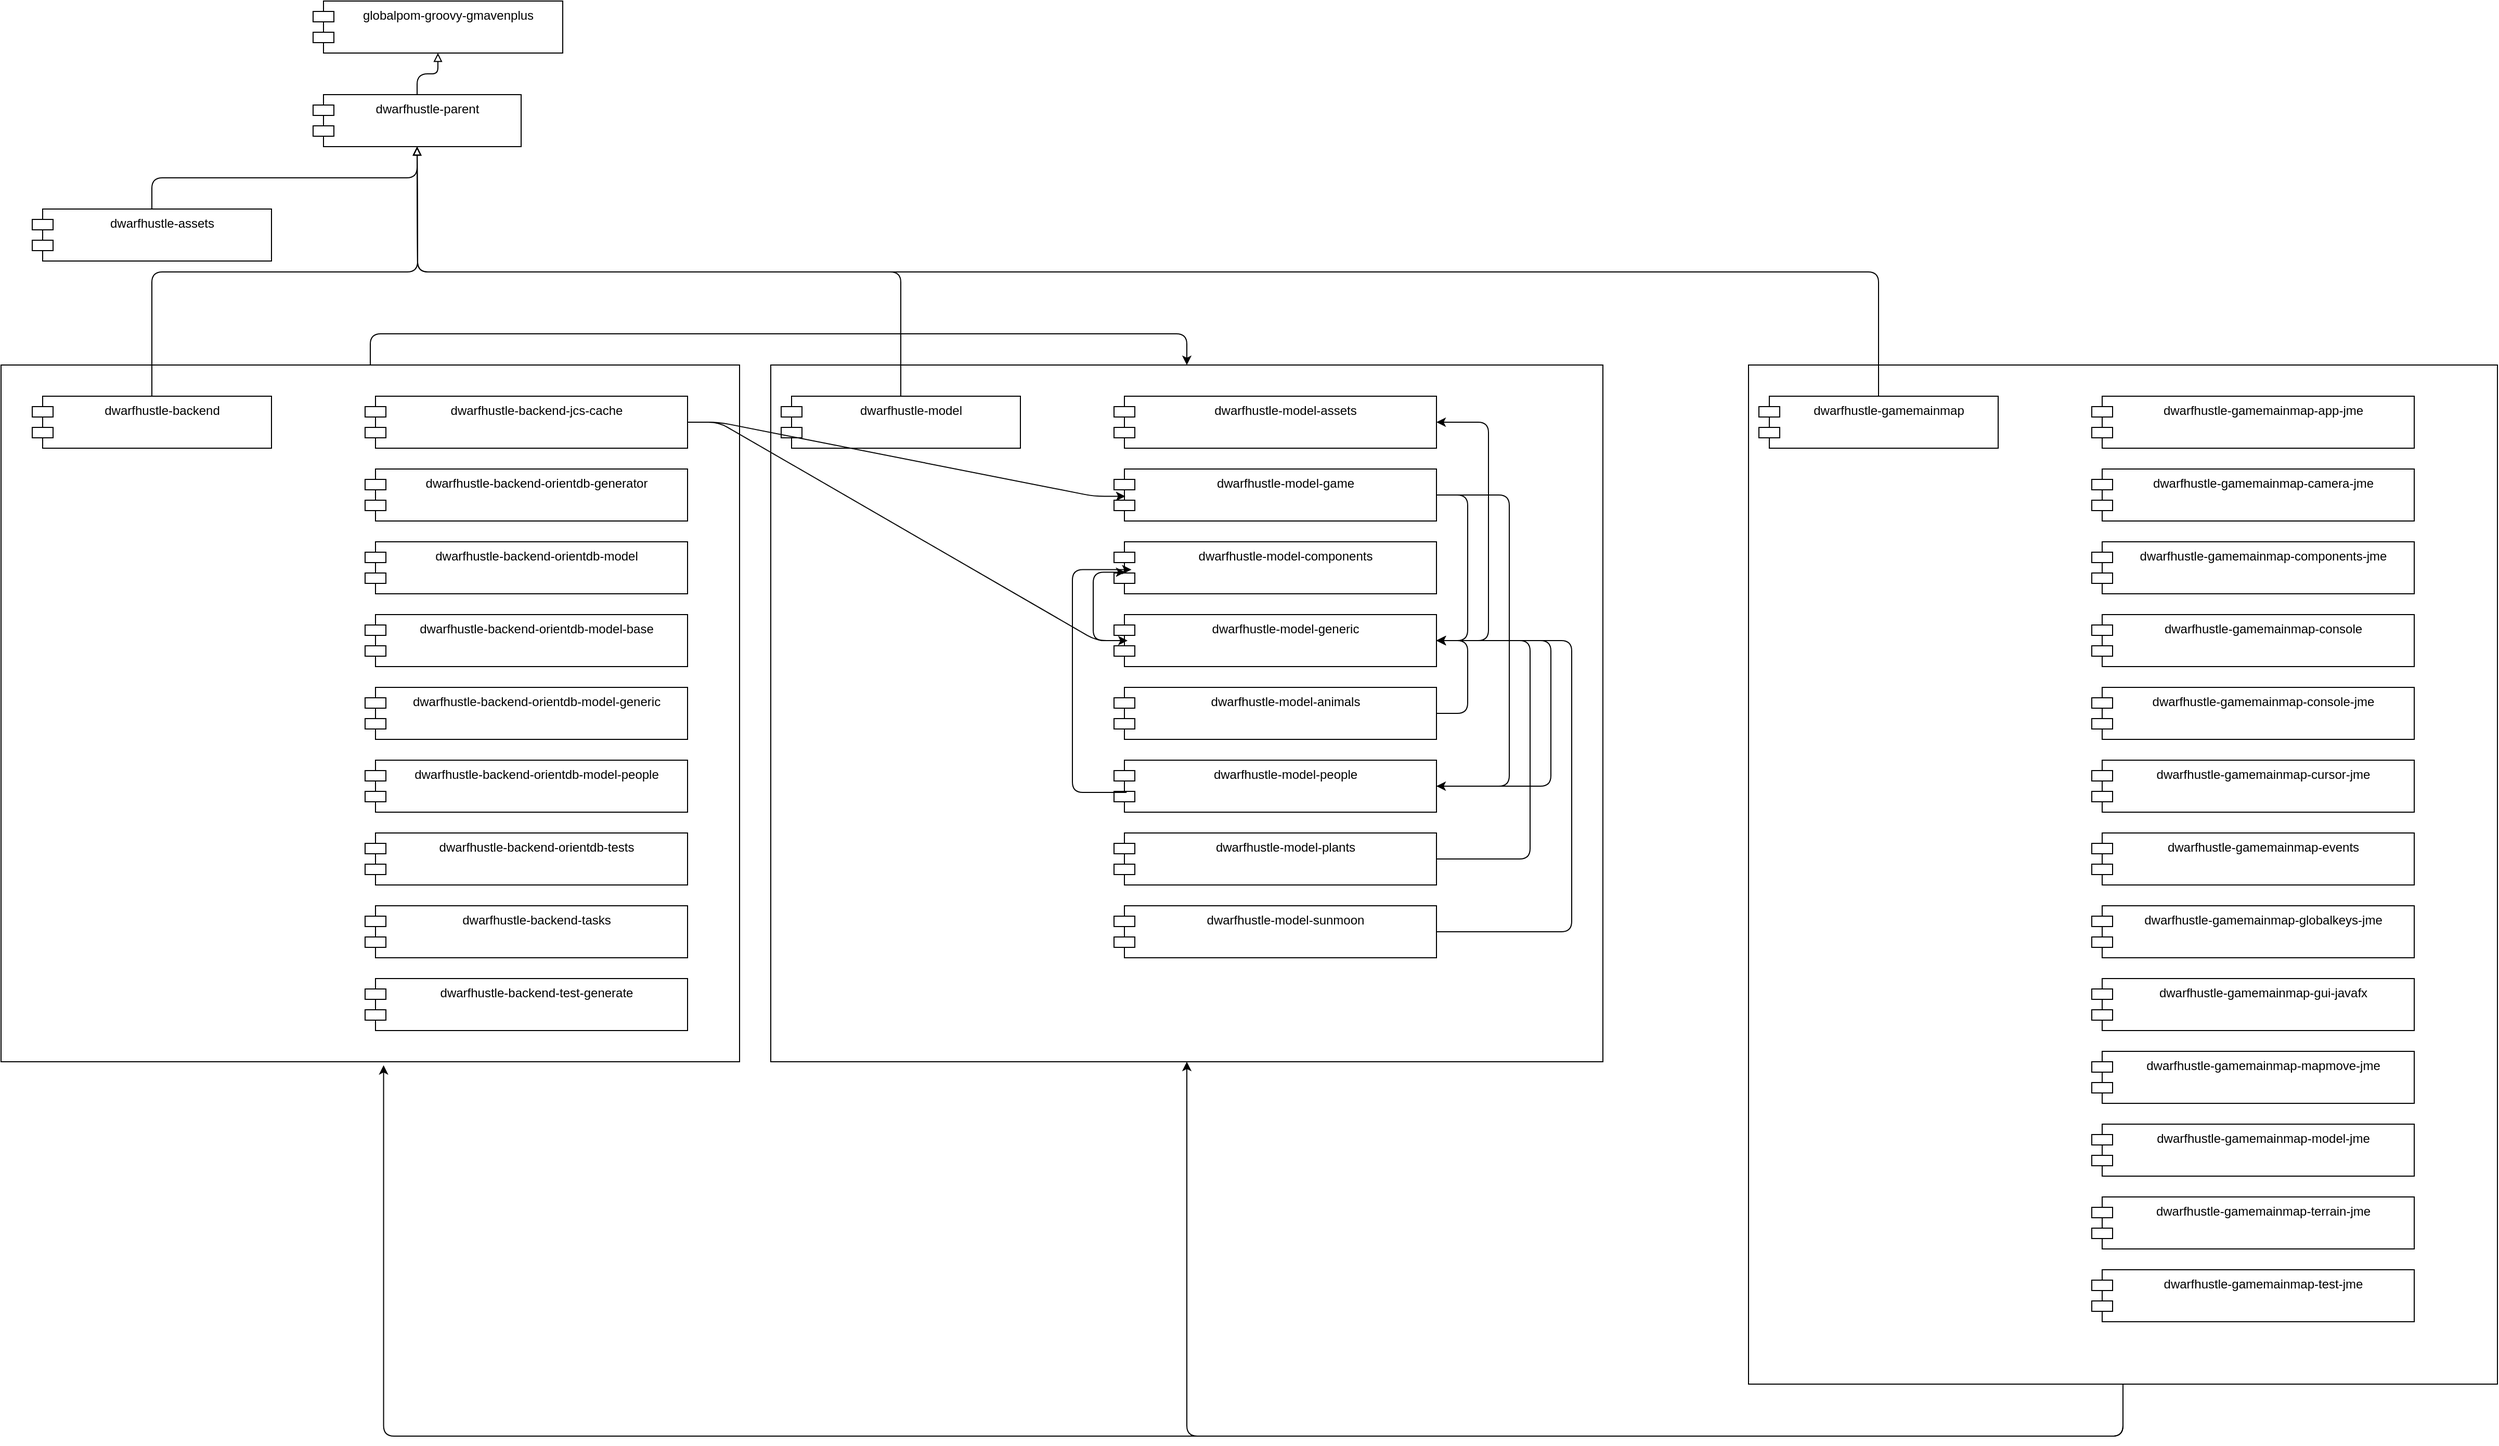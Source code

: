 <mxfile version="14.1.4" type="github">
  <diagram id="uKU9A1B13DeepLOjT6Cy" name="Page-1">
    <mxGraphModel dx="2027" dy="1278" grid="1" gridSize="10" guides="1" tooltips="1" connect="1" arrows="1" fold="1" page="1" pageScale="1" pageWidth="850" pageHeight="1100" math="0" shadow="0">
      <root>
        <mxCell id="0" />
        <mxCell id="1" parent="0" />
        <mxCell id="nYNFxhxVLeYU1pLjJmcj-56" value="" style="rounded=0;whiteSpace=wrap;html=1;" vertex="1" parent="1">
          <mxGeometry x="1700" y="420" width="720" height="980" as="geometry" />
        </mxCell>
        <mxCell id="nYNFxhxVLeYU1pLjJmcj-55" value="" style="rounded=0;whiteSpace=wrap;html=1;" vertex="1" parent="1">
          <mxGeometry x="760" y="420" width="800" height="670" as="geometry" />
        </mxCell>
        <mxCell id="nYNFxhxVLeYU1pLjJmcj-54" value="" style="rounded=0;whiteSpace=wrap;html=1;" vertex="1" parent="1">
          <mxGeometry x="20" y="420" width="710" height="670" as="geometry" />
        </mxCell>
        <mxCell id="nYNFxhxVLeYU1pLjJmcj-1" value="globalpom-groovy-gmavenplus" style="shape=module;align=left;spacingLeft=20;align=center;verticalAlign=top;" vertex="1" parent="1">
          <mxGeometry x="320" y="70" width="240" height="50" as="geometry" />
        </mxCell>
        <mxCell id="nYNFxhxVLeYU1pLjJmcj-2" value="dwarfhustle-parent" style="shape=module;align=left;spacingLeft=20;align=center;verticalAlign=top;" vertex="1" parent="1">
          <mxGeometry x="320" y="160" width="200" height="50" as="geometry" />
        </mxCell>
        <mxCell id="nYNFxhxVLeYU1pLjJmcj-3" value="dwarfhustle-assets" style="shape=module;align=left;spacingLeft=20;align=center;verticalAlign=top;" vertex="1" parent="1">
          <mxGeometry x="50" y="270" width="230" height="50" as="geometry" />
        </mxCell>
        <mxCell id="nYNFxhxVLeYU1pLjJmcj-4" value="dwarfhustle-backend" style="shape=module;align=left;spacingLeft=20;align=center;verticalAlign=top;" vertex="1" parent="1">
          <mxGeometry x="50" y="450" width="230" height="50" as="geometry" />
        </mxCell>
        <mxCell id="nYNFxhxVLeYU1pLjJmcj-5" value="dwarfhustle-model" style="shape=module;align=left;spacingLeft=20;align=center;verticalAlign=top;" vertex="1" parent="1">
          <mxGeometry x="770" y="450" width="230" height="50" as="geometry" />
        </mxCell>
        <mxCell id="nYNFxhxVLeYU1pLjJmcj-6" value="dwarfhustle-backend-jcs-cache" style="shape=module;align=left;spacingLeft=20;align=center;verticalAlign=top;" vertex="1" parent="1">
          <mxGeometry x="370" y="450" width="310" height="50" as="geometry" />
        </mxCell>
        <mxCell id="nYNFxhxVLeYU1pLjJmcj-7" value="dwarfhustle-backend-orientdb-generator" style="shape=module;align=left;spacingLeft=20;align=center;verticalAlign=top;" vertex="1" parent="1">
          <mxGeometry x="370" y="520" width="310" height="50" as="geometry" />
        </mxCell>
        <mxCell id="nYNFxhxVLeYU1pLjJmcj-8" value="dwarfhustle-backend-orientdb-model" style="shape=module;align=left;spacingLeft=20;align=center;verticalAlign=top;" vertex="1" parent="1">
          <mxGeometry x="370" y="590" width="310" height="50" as="geometry" />
        </mxCell>
        <mxCell id="nYNFxhxVLeYU1pLjJmcj-9" value="dwarfhustle-backend-orientdb-model-base" style="shape=module;align=left;spacingLeft=20;align=center;verticalAlign=top;" vertex="1" parent="1">
          <mxGeometry x="370" y="660" width="310" height="50" as="geometry" />
        </mxCell>
        <mxCell id="nYNFxhxVLeYU1pLjJmcj-10" value="dwarfhustle-backend-orientdb-model-generic" style="shape=module;align=left;spacingLeft=20;align=center;verticalAlign=top;" vertex="1" parent="1">
          <mxGeometry x="370" y="730" width="310" height="50" as="geometry" />
        </mxCell>
        <mxCell id="nYNFxhxVLeYU1pLjJmcj-11" value="dwarfhustle-backend-orientdb-model-people" style="shape=module;align=left;spacingLeft=20;align=center;verticalAlign=top;" vertex="1" parent="1">
          <mxGeometry x="370" y="800" width="310" height="50" as="geometry" />
        </mxCell>
        <mxCell id="nYNFxhxVLeYU1pLjJmcj-12" value="dwarfhustle-backend-orientdb-tests" style="shape=module;align=left;spacingLeft=20;align=center;verticalAlign=top;" vertex="1" parent="1">
          <mxGeometry x="370" y="870" width="310" height="50" as="geometry" />
        </mxCell>
        <mxCell id="nYNFxhxVLeYU1pLjJmcj-13" value="dwarfhustle-backend-tasks" style="shape=module;align=left;spacingLeft=20;align=center;verticalAlign=top;" vertex="1" parent="1">
          <mxGeometry x="370" y="940" width="310" height="50" as="geometry" />
        </mxCell>
        <mxCell id="nYNFxhxVLeYU1pLjJmcj-14" value="dwarfhustle-backend-test-generate" style="shape=module;align=left;spacingLeft=20;align=center;verticalAlign=top;" vertex="1" parent="1">
          <mxGeometry x="370" y="1010" width="310" height="50" as="geometry" />
        </mxCell>
        <mxCell id="nYNFxhxVLeYU1pLjJmcj-15" value="dwarfhustle-model-assets" style="shape=module;align=left;spacingLeft=20;align=center;verticalAlign=top;" vertex="1" parent="1">
          <mxGeometry x="1090" y="450" width="310" height="50" as="geometry" />
        </mxCell>
        <mxCell id="nYNFxhxVLeYU1pLjJmcj-16" value="dwarfhustle-model-game" style="shape=module;align=left;spacingLeft=20;align=center;verticalAlign=top;" vertex="1" parent="1">
          <mxGeometry x="1090" y="520" width="310" height="50" as="geometry" />
        </mxCell>
        <mxCell id="nYNFxhxVLeYU1pLjJmcj-17" value="dwarfhustle-model-components" style="shape=module;align=left;spacingLeft=20;align=center;verticalAlign=top;" vertex="1" parent="1">
          <mxGeometry x="1090" y="590" width="310" height="50" as="geometry" />
        </mxCell>
        <mxCell id="nYNFxhxVLeYU1pLjJmcj-18" value="dwarfhustle-model-generic" style="shape=module;align=left;spacingLeft=20;align=center;verticalAlign=top;" vertex="1" parent="1">
          <mxGeometry x="1090" y="660" width="310" height="50" as="geometry" />
        </mxCell>
        <mxCell id="nYNFxhxVLeYU1pLjJmcj-19" value="dwarfhustle-model-animals" style="shape=module;align=left;spacingLeft=20;align=center;verticalAlign=top;" vertex="1" parent="1">
          <mxGeometry x="1090" y="730" width="310" height="50" as="geometry" />
        </mxCell>
        <mxCell id="nYNFxhxVLeYU1pLjJmcj-20" value="dwarfhustle-model-people" style="shape=module;align=left;spacingLeft=20;align=center;verticalAlign=top;" vertex="1" parent="1">
          <mxGeometry x="1090" y="800" width="310" height="50" as="geometry" />
        </mxCell>
        <mxCell id="nYNFxhxVLeYU1pLjJmcj-21" value="dwarfhustle-model-plants" style="shape=module;align=left;spacingLeft=20;align=center;verticalAlign=top;" vertex="1" parent="1">
          <mxGeometry x="1090" y="870" width="310" height="50" as="geometry" />
        </mxCell>
        <mxCell id="nYNFxhxVLeYU1pLjJmcj-22" value="dwarfhustle-model-sunmoon" style="shape=module;align=left;spacingLeft=20;align=center;verticalAlign=top;" vertex="1" parent="1">
          <mxGeometry x="1090" y="940" width="310" height="50" as="geometry" />
        </mxCell>
        <mxCell id="nYNFxhxVLeYU1pLjJmcj-23" value="dwarfhustle-gamemainmap" style="shape=module;align=left;spacingLeft=20;align=center;verticalAlign=top;" vertex="1" parent="1">
          <mxGeometry x="1710" y="450" width="230" height="50" as="geometry" />
        </mxCell>
        <mxCell id="nYNFxhxVLeYU1pLjJmcj-24" value="dwarfhustle-gamemainmap-app-jme" style="shape=module;align=left;spacingLeft=20;align=center;verticalAlign=top;" vertex="1" parent="1">
          <mxGeometry x="2030" y="450" width="310" height="50" as="geometry" />
        </mxCell>
        <mxCell id="nYNFxhxVLeYU1pLjJmcj-25" value="dwarfhustle-gamemainmap-camera-jme" style="shape=module;align=left;spacingLeft=20;align=center;verticalAlign=top;" vertex="1" parent="1">
          <mxGeometry x="2030" y="520" width="310" height="50" as="geometry" />
        </mxCell>
        <mxCell id="nYNFxhxVLeYU1pLjJmcj-26" value="dwarfhustle-gamemainmap-components-jme" style="shape=module;align=left;spacingLeft=20;align=center;verticalAlign=top;" vertex="1" parent="1">
          <mxGeometry x="2030" y="590" width="310" height="50" as="geometry" />
        </mxCell>
        <mxCell id="nYNFxhxVLeYU1pLjJmcj-27" value="dwarfhustle-gamemainmap-console" style="shape=module;align=left;spacingLeft=20;align=center;verticalAlign=top;" vertex="1" parent="1">
          <mxGeometry x="2030" y="660" width="310" height="50" as="geometry" />
        </mxCell>
        <mxCell id="nYNFxhxVLeYU1pLjJmcj-28" value="dwarfhustle-gamemainmap-console-jme" style="shape=module;align=left;spacingLeft=20;align=center;verticalAlign=top;" vertex="1" parent="1">
          <mxGeometry x="2030" y="730" width="310" height="50" as="geometry" />
        </mxCell>
        <mxCell id="nYNFxhxVLeYU1pLjJmcj-29" value="dwarfhustle-gamemainmap-cursor-jme" style="shape=module;align=left;spacingLeft=20;align=center;verticalAlign=top;" vertex="1" parent="1">
          <mxGeometry x="2030" y="800" width="310" height="50" as="geometry" />
        </mxCell>
        <mxCell id="nYNFxhxVLeYU1pLjJmcj-30" value="dwarfhustle-gamemainmap-events" style="shape=module;align=left;spacingLeft=20;align=center;verticalAlign=top;" vertex="1" parent="1">
          <mxGeometry x="2030" y="870" width="310" height="50" as="geometry" />
        </mxCell>
        <mxCell id="nYNFxhxVLeYU1pLjJmcj-31" value="dwarfhustle-gamemainmap-globalkeys-jme" style="shape=module;align=left;spacingLeft=20;align=center;verticalAlign=top;" vertex="1" parent="1">
          <mxGeometry x="2030" y="940" width="310" height="50" as="geometry" />
        </mxCell>
        <mxCell id="nYNFxhxVLeYU1pLjJmcj-32" value="dwarfhustle-gamemainmap-gui-javafx" style="shape=module;align=left;spacingLeft=20;align=center;verticalAlign=top;" vertex="1" parent="1">
          <mxGeometry x="2030" y="1010" width="310" height="50" as="geometry" />
        </mxCell>
        <mxCell id="nYNFxhxVLeYU1pLjJmcj-33" value="dwarfhustle-gamemainmap-mapmove-jme" style="shape=module;align=left;spacingLeft=20;align=center;verticalAlign=top;" vertex="1" parent="1">
          <mxGeometry x="2030" y="1080" width="310" height="50" as="geometry" />
        </mxCell>
        <mxCell id="nYNFxhxVLeYU1pLjJmcj-34" value="dwarfhustle-gamemainmap-model-jme" style="shape=module;align=left;spacingLeft=20;align=center;verticalAlign=top;" vertex="1" parent="1">
          <mxGeometry x="2030" y="1150" width="310" height="50" as="geometry" />
        </mxCell>
        <mxCell id="nYNFxhxVLeYU1pLjJmcj-35" value="dwarfhustle-gamemainmap-terrain-jme" style="shape=module;align=left;spacingLeft=20;align=center;verticalAlign=top;" vertex="1" parent="1">
          <mxGeometry x="2030" y="1220" width="310" height="50" as="geometry" />
        </mxCell>
        <mxCell id="nYNFxhxVLeYU1pLjJmcj-36" value="dwarfhustle-gamemainmap-test-jme" style="shape=module;align=left;spacingLeft=20;align=center;verticalAlign=top;" vertex="1" parent="1">
          <mxGeometry x="2030" y="1290" width="310" height="50" as="geometry" />
        </mxCell>
        <mxCell id="nYNFxhxVLeYU1pLjJmcj-40" value="" style="endArrow=block;html=1;entryX=0.5;entryY=1;entryDx=0;entryDy=0;exitX=0.5;exitY=0;exitDx=0;exitDy=0;endFill=0;edgeStyle=orthogonalEdgeStyle;" edge="1" parent="1" source="nYNFxhxVLeYU1pLjJmcj-2" target="nYNFxhxVLeYU1pLjJmcj-1">
          <mxGeometry width="50" height="50" relative="1" as="geometry">
            <mxPoint x="930" y="680" as="sourcePoint" />
            <mxPoint x="610" y="190" as="targetPoint" />
          </mxGeometry>
        </mxCell>
        <mxCell id="nYNFxhxVLeYU1pLjJmcj-41" value="" style="endArrow=block;html=1;entryX=0.5;entryY=1;entryDx=0;entryDy=0;exitX=0.5;exitY=0;exitDx=0;exitDy=0;endFill=0;edgeStyle=orthogonalEdgeStyle;" edge="1" parent="1" source="nYNFxhxVLeYU1pLjJmcj-3" target="nYNFxhxVLeYU1pLjJmcj-2">
          <mxGeometry width="50" height="50" relative="1" as="geometry">
            <mxPoint x="430" y="170" as="sourcePoint" />
            <mxPoint x="450" y="130" as="targetPoint" />
          </mxGeometry>
        </mxCell>
        <mxCell id="nYNFxhxVLeYU1pLjJmcj-42" value="" style="endArrow=block;html=1;exitX=0.5;exitY=0;exitDx=0;exitDy=0;endFill=0;edgeStyle=orthogonalEdgeStyle;elbow=vertical;" edge="1" parent="1" source="nYNFxhxVLeYU1pLjJmcj-4">
          <mxGeometry width="50" height="50" relative="1" as="geometry">
            <mxPoint x="220" y="360" as="sourcePoint" />
            <mxPoint x="420" y="210" as="targetPoint" />
          </mxGeometry>
        </mxCell>
        <mxCell id="nYNFxhxVLeYU1pLjJmcj-43" value="" style="endArrow=block;html=1;exitX=0.5;exitY=0;exitDx=0;exitDy=0;endFill=0;edgeStyle=orthogonalEdgeStyle;elbow=vertical;" edge="1" parent="1" source="nYNFxhxVLeYU1pLjJmcj-5">
          <mxGeometry width="50" height="50" relative="1" as="geometry">
            <mxPoint x="510" y="400" as="sourcePoint" />
            <mxPoint x="420" y="210" as="targetPoint" />
          </mxGeometry>
        </mxCell>
        <mxCell id="nYNFxhxVLeYU1pLjJmcj-44" value="" style="endArrow=block;html=1;exitX=0.5;exitY=0;exitDx=0;exitDy=0;endFill=0;edgeStyle=orthogonalEdgeStyle;elbow=vertical;" edge="1" parent="1" source="nYNFxhxVLeYU1pLjJmcj-23">
          <mxGeometry width="50" height="50" relative="1" as="geometry">
            <mxPoint x="1275" y="340" as="sourcePoint" />
            <mxPoint x="420" y="210" as="targetPoint" />
          </mxGeometry>
        </mxCell>
        <mxCell id="nYNFxhxVLeYU1pLjJmcj-57" value="" style="endArrow=classic;html=1;exitX=1;exitY=0.5;exitDx=0;exitDy=0;entryX=0.042;entryY=0.501;entryDx=0;entryDy=0;entryPerimeter=0;edgeStyle=entityRelationEdgeStyle;" edge="1" parent="1" source="nYNFxhxVLeYU1pLjJmcj-6" target="nYNFxhxVLeYU1pLjJmcj-18">
          <mxGeometry width="50" height="50" relative="1" as="geometry">
            <mxPoint x="830" y="690" as="sourcePoint" />
            <mxPoint x="880" y="640" as="targetPoint" />
          </mxGeometry>
        </mxCell>
        <mxCell id="nYNFxhxVLeYU1pLjJmcj-58" value="" style="endArrow=classic;html=1;exitX=1;exitY=0.5;exitDx=0;exitDy=0;entryX=0.035;entryY=0.525;entryDx=0;entryDy=0;entryPerimeter=0;edgeStyle=entityRelationEdgeStyle;" edge="1" parent="1" source="nYNFxhxVLeYU1pLjJmcj-6" target="nYNFxhxVLeYU1pLjJmcj-16">
          <mxGeometry width="50" height="50" relative="1" as="geometry">
            <mxPoint x="830" y="690" as="sourcePoint" />
            <mxPoint x="880" y="640" as="targetPoint" />
          </mxGeometry>
        </mxCell>
        <mxCell id="nYNFxhxVLeYU1pLjJmcj-59" value="" style="endArrow=classic;html=1;exitX=0.5;exitY=0;exitDx=0;exitDy=0;entryX=0.5;entryY=0;entryDx=0;entryDy=0;edgeStyle=elbowEdgeStyle;" edge="1" parent="1" source="nYNFxhxVLeYU1pLjJmcj-54" target="nYNFxhxVLeYU1pLjJmcj-55">
          <mxGeometry width="50" height="50" relative="1" as="geometry">
            <mxPoint x="840" y="750" as="sourcePoint" />
            <mxPoint x="890" y="700" as="targetPoint" />
            <Array as="points">
              <mxPoint x="770" y="390" />
            </Array>
          </mxGeometry>
        </mxCell>
        <mxCell id="nYNFxhxVLeYU1pLjJmcj-60" value="" style="endArrow=classic;html=1;exitX=1;exitY=0.5;exitDx=0;exitDy=0;entryX=1;entryY=0.5;entryDx=0;entryDy=0;edgeStyle=entityRelationEdgeStyle;" edge="1" parent="1" source="nYNFxhxVLeYU1pLjJmcj-19" target="nYNFxhxVLeYU1pLjJmcj-18">
          <mxGeometry width="50" height="50" relative="1" as="geometry">
            <mxPoint x="1020" y="750" as="sourcePoint" />
            <mxPoint x="1070" y="700" as="targetPoint" />
          </mxGeometry>
        </mxCell>
        <mxCell id="nYNFxhxVLeYU1pLjJmcj-61" value="" style="endArrow=classic;html=1;exitX=1;exitY=0.5;exitDx=0;exitDy=0;entryX=1;entryY=0.5;entryDx=0;entryDy=0;edgeStyle=entityRelationEdgeStyle;" edge="1" parent="1" source="nYNFxhxVLeYU1pLjJmcj-16" target="nYNFxhxVLeYU1pLjJmcj-18">
          <mxGeometry width="50" height="50" relative="1" as="geometry">
            <mxPoint x="1020" y="750" as="sourcePoint" />
            <mxPoint x="1070" y="700" as="targetPoint" />
          </mxGeometry>
        </mxCell>
        <mxCell id="nYNFxhxVLeYU1pLjJmcj-62" value="" style="endArrow=classic;html=1;exitX=1;exitY=0.5;exitDx=0;exitDy=0;entryX=1;entryY=0.5;entryDx=0;entryDy=0;edgeStyle=elbowEdgeStyle;elbow=vertical;" edge="1" parent="1" source="nYNFxhxVLeYU1pLjJmcj-16" target="nYNFxhxVLeYU1pLjJmcj-20">
          <mxGeometry width="50" height="50" relative="1" as="geometry">
            <mxPoint x="1020" y="750" as="sourcePoint" />
            <mxPoint x="1070" y="700" as="targetPoint" />
            <Array as="points">
              <mxPoint x="1470" y="690" />
            </Array>
          </mxGeometry>
        </mxCell>
        <mxCell id="nYNFxhxVLeYU1pLjJmcj-63" value="" style="endArrow=classic;html=1;exitX=1;exitY=0.5;exitDx=0;exitDy=0;entryX=1;entryY=0.5;entryDx=0;entryDy=0;edgeStyle=elbowEdgeStyle;elbow=vertical;" edge="1" parent="1" source="nYNFxhxVLeYU1pLjJmcj-18" target="nYNFxhxVLeYU1pLjJmcj-15">
          <mxGeometry width="50" height="50" relative="1" as="geometry">
            <mxPoint x="1020" y="750" as="sourcePoint" />
            <mxPoint x="1070" y="700" as="targetPoint" />
            <Array as="points">
              <mxPoint x="1450" y="580" />
            </Array>
          </mxGeometry>
        </mxCell>
        <mxCell id="nYNFxhxVLeYU1pLjJmcj-64" value="" style="endArrow=classic;html=1;exitX=0.035;exitY=0.501;exitDx=0;exitDy=0;entryX=0.035;entryY=0.584;entryDx=0;entryDy=0;edgeStyle=elbowEdgeStyle;elbow=vertical;entryPerimeter=0;exitPerimeter=0;" edge="1" parent="1" source="nYNFxhxVLeYU1pLjJmcj-18" target="nYNFxhxVLeYU1pLjJmcj-17">
          <mxGeometry width="50" height="50" relative="1" as="geometry">
            <mxPoint x="1530" y="810" as="sourcePoint" />
            <mxPoint x="1580" y="760" as="targetPoint" />
            <Array as="points">
              <mxPoint x="1070" y="650" />
            </Array>
          </mxGeometry>
        </mxCell>
        <mxCell id="nYNFxhxVLeYU1pLjJmcj-65" value="" style="endArrow=classic;html=1;exitX=1;exitY=0.5;exitDx=0;exitDy=0;entryX=1;entryY=0.5;entryDx=0;entryDy=0;edgeStyle=elbowEdgeStyle;elbow=vertical;" edge="1" parent="1" source="nYNFxhxVLeYU1pLjJmcj-20" target="nYNFxhxVLeYU1pLjJmcj-18">
          <mxGeometry width="50" height="50" relative="1" as="geometry">
            <mxPoint x="1530" y="810" as="sourcePoint" />
            <mxPoint x="1580" y="760" as="targetPoint" />
            <Array as="points">
              <mxPoint x="1510" y="760" />
            </Array>
          </mxGeometry>
        </mxCell>
        <mxCell id="nYNFxhxVLeYU1pLjJmcj-67" value="" style="endArrow=classic;html=1;exitX=0.039;exitY=0.619;exitDx=0;exitDy=0;entryX=0.054;entryY=0.536;entryDx=0;entryDy=0;edgeStyle=elbowEdgeStyle;entryPerimeter=0;exitPerimeter=0;" edge="1" parent="1" source="nYNFxhxVLeYU1pLjJmcj-20" target="nYNFxhxVLeYU1pLjJmcj-17">
          <mxGeometry width="50" height="50" relative="1" as="geometry">
            <mxPoint x="1530" y="810" as="sourcePoint" />
            <mxPoint x="1580" y="760" as="targetPoint" />
            <Array as="points">
              <mxPoint x="1050" y="740" />
            </Array>
          </mxGeometry>
        </mxCell>
        <mxCell id="nYNFxhxVLeYU1pLjJmcj-68" value="" style="endArrow=classic;html=1;exitX=1;exitY=0.5;exitDx=0;exitDy=0;entryX=1;entryY=0.5;entryDx=0;entryDy=0;edgeStyle=elbowEdgeStyle;elbow=vertical;" edge="1" parent="1" source="nYNFxhxVLeYU1pLjJmcj-21" target="nYNFxhxVLeYU1pLjJmcj-18">
          <mxGeometry width="50" height="50" relative="1" as="geometry">
            <mxPoint x="1530" y="810" as="sourcePoint" />
            <mxPoint x="1580" y="760" as="targetPoint" />
            <Array as="points">
              <mxPoint x="1490" y="790" />
            </Array>
          </mxGeometry>
        </mxCell>
        <mxCell id="nYNFxhxVLeYU1pLjJmcj-69" value="" style="endArrow=classic;html=1;exitX=1;exitY=0.5;exitDx=0;exitDy=0;entryX=1;entryY=0.5;entryDx=0;entryDy=0;edgeStyle=elbowEdgeStyle;elbow=vertical;" edge="1" parent="1" source="nYNFxhxVLeYU1pLjJmcj-22" target="nYNFxhxVLeYU1pLjJmcj-18">
          <mxGeometry width="50" height="50" relative="1" as="geometry">
            <mxPoint x="1530" y="810" as="sourcePoint" />
            <mxPoint x="1580" y="760" as="targetPoint" />
            <Array as="points">
              <mxPoint x="1530" y="825" />
            </Array>
          </mxGeometry>
        </mxCell>
        <mxCell id="nYNFxhxVLeYU1pLjJmcj-70" value="" style="endArrow=classic;html=1;entryX=0.518;entryY=1.005;entryDx=0;entryDy=0;entryPerimeter=0;exitX=0.5;exitY=1;exitDx=0;exitDy=0;edgeStyle=elbowEdgeStyle;elbow=vertical;" edge="1" parent="1" source="nYNFxhxVLeYU1pLjJmcj-56" target="nYNFxhxVLeYU1pLjJmcj-54">
          <mxGeometry width="50" height="50" relative="1" as="geometry">
            <mxPoint x="1300" y="790" as="sourcePoint" />
            <mxPoint x="1350" y="740" as="targetPoint" />
            <Array as="points">
              <mxPoint x="1230" y="1450" />
            </Array>
          </mxGeometry>
        </mxCell>
        <mxCell id="nYNFxhxVLeYU1pLjJmcj-72" value="" style="endArrow=classic;html=1;entryX=0.5;entryY=1;entryDx=0;entryDy=0;exitX=0.5;exitY=1;exitDx=0;exitDy=0;edgeStyle=elbowEdgeStyle;elbow=vertical;" edge="1" parent="1" source="nYNFxhxVLeYU1pLjJmcj-56" target="nYNFxhxVLeYU1pLjJmcj-55">
          <mxGeometry width="50" height="50" relative="1" as="geometry">
            <mxPoint x="1250" y="850" as="sourcePoint" />
            <mxPoint x="1300" y="800" as="targetPoint" />
            <Array as="points">
              <mxPoint x="1600" y="1450" />
            </Array>
          </mxGeometry>
        </mxCell>
      </root>
    </mxGraphModel>
  </diagram>
</mxfile>
